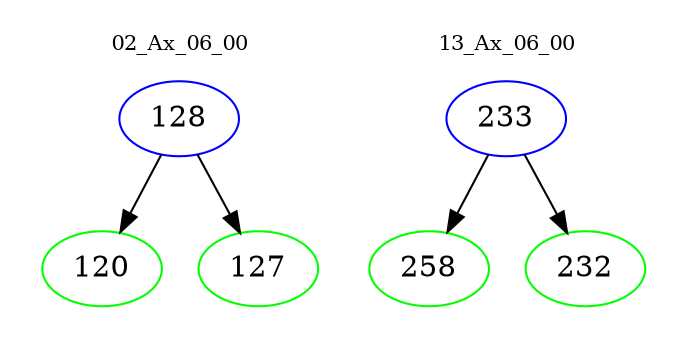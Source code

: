 digraph{
subgraph cluster_0 {
color = white
label = "02_Ax_06_00";
fontsize=10;
T0_128 [label="128", color="blue"]
T0_128 -> T0_120 [color="black"]
T0_120 [label="120", color="green"]
T0_128 -> T0_127 [color="black"]
T0_127 [label="127", color="green"]
}
subgraph cluster_1 {
color = white
label = "13_Ax_06_00";
fontsize=10;
T1_233 [label="233", color="blue"]
T1_233 -> T1_258 [color="black"]
T1_258 [label="258", color="green"]
T1_233 -> T1_232 [color="black"]
T1_232 [label="232", color="green"]
}
}
